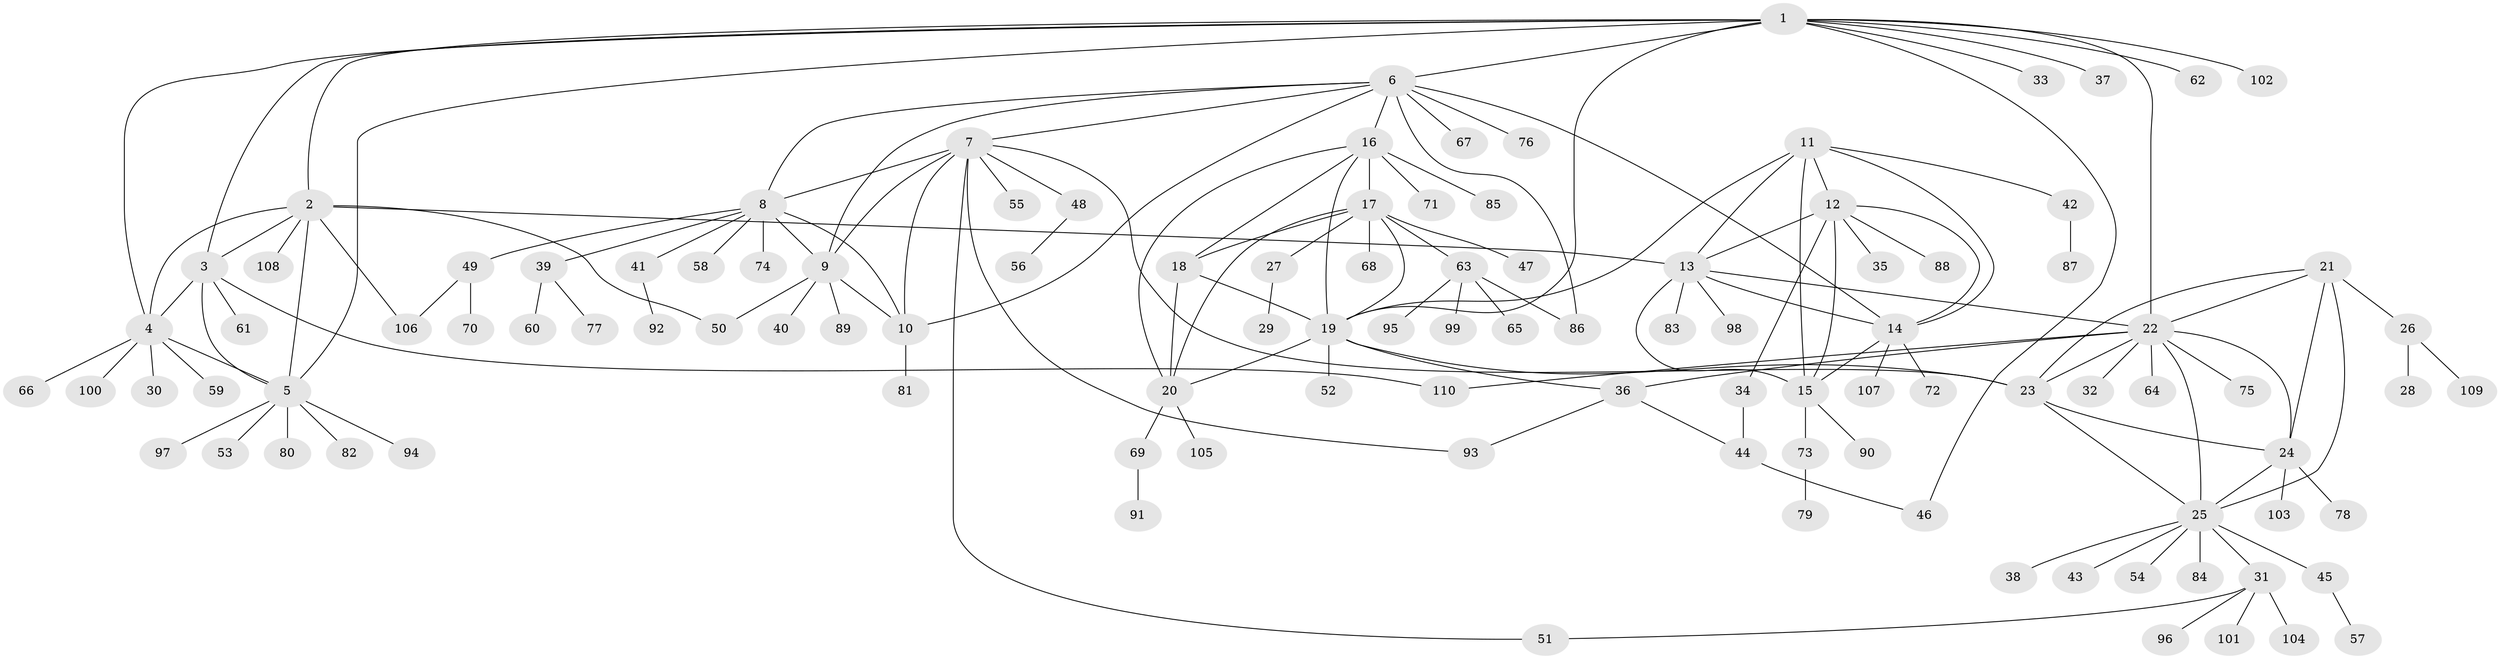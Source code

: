 // coarse degree distribution, {10: 0.023529411764705882, 7: 0.03529411764705882, 6: 0.03529411764705882, 12: 0.011764705882352941, 9: 0.03529411764705882, 4: 0.03529411764705882, 8: 0.023529411764705882, 5: 0.047058823529411764, 2: 0.09411764705882353, 1: 0.6470588235294118, 3: 0.011764705882352941}
// Generated by graph-tools (version 1.1) at 2025/42/03/06/25 10:42:11]
// undirected, 110 vertices, 154 edges
graph export_dot {
graph [start="1"]
  node [color=gray90,style=filled];
  1;
  2;
  3;
  4;
  5;
  6;
  7;
  8;
  9;
  10;
  11;
  12;
  13;
  14;
  15;
  16;
  17;
  18;
  19;
  20;
  21;
  22;
  23;
  24;
  25;
  26;
  27;
  28;
  29;
  30;
  31;
  32;
  33;
  34;
  35;
  36;
  37;
  38;
  39;
  40;
  41;
  42;
  43;
  44;
  45;
  46;
  47;
  48;
  49;
  50;
  51;
  52;
  53;
  54;
  55;
  56;
  57;
  58;
  59;
  60;
  61;
  62;
  63;
  64;
  65;
  66;
  67;
  68;
  69;
  70;
  71;
  72;
  73;
  74;
  75;
  76;
  77;
  78;
  79;
  80;
  81;
  82;
  83;
  84;
  85;
  86;
  87;
  88;
  89;
  90;
  91;
  92;
  93;
  94;
  95;
  96;
  97;
  98;
  99;
  100;
  101;
  102;
  103;
  104;
  105;
  106;
  107;
  108;
  109;
  110;
  1 -- 2;
  1 -- 3;
  1 -- 4;
  1 -- 5;
  1 -- 6;
  1 -- 19;
  1 -- 22;
  1 -- 33;
  1 -- 37;
  1 -- 46;
  1 -- 62;
  1 -- 102;
  2 -- 3;
  2 -- 4;
  2 -- 5;
  2 -- 13;
  2 -- 50;
  2 -- 106;
  2 -- 108;
  3 -- 4;
  3 -- 5;
  3 -- 61;
  3 -- 110;
  4 -- 5;
  4 -- 30;
  4 -- 59;
  4 -- 66;
  4 -- 100;
  5 -- 53;
  5 -- 80;
  5 -- 82;
  5 -- 94;
  5 -- 97;
  6 -- 7;
  6 -- 8;
  6 -- 9;
  6 -- 10;
  6 -- 14;
  6 -- 16;
  6 -- 67;
  6 -- 76;
  6 -- 86;
  7 -- 8;
  7 -- 9;
  7 -- 10;
  7 -- 23;
  7 -- 48;
  7 -- 51;
  7 -- 55;
  7 -- 93;
  8 -- 9;
  8 -- 10;
  8 -- 39;
  8 -- 41;
  8 -- 49;
  8 -- 58;
  8 -- 74;
  9 -- 10;
  9 -- 40;
  9 -- 50;
  9 -- 89;
  10 -- 81;
  11 -- 12;
  11 -- 13;
  11 -- 14;
  11 -- 15;
  11 -- 19;
  11 -- 42;
  12 -- 13;
  12 -- 14;
  12 -- 15;
  12 -- 34;
  12 -- 35;
  12 -- 88;
  13 -- 14;
  13 -- 15;
  13 -- 22;
  13 -- 83;
  13 -- 98;
  14 -- 15;
  14 -- 72;
  14 -- 107;
  15 -- 73;
  15 -- 90;
  16 -- 17;
  16 -- 18;
  16 -- 19;
  16 -- 20;
  16 -- 71;
  16 -- 85;
  17 -- 18;
  17 -- 19;
  17 -- 20;
  17 -- 27;
  17 -- 47;
  17 -- 63;
  17 -- 68;
  18 -- 19;
  18 -- 20;
  19 -- 20;
  19 -- 23;
  19 -- 36;
  19 -- 52;
  20 -- 69;
  20 -- 105;
  21 -- 22;
  21 -- 23;
  21 -- 24;
  21 -- 25;
  21 -- 26;
  22 -- 23;
  22 -- 24;
  22 -- 25;
  22 -- 32;
  22 -- 36;
  22 -- 64;
  22 -- 75;
  22 -- 110;
  23 -- 24;
  23 -- 25;
  24 -- 25;
  24 -- 78;
  24 -- 103;
  25 -- 31;
  25 -- 38;
  25 -- 43;
  25 -- 45;
  25 -- 54;
  25 -- 84;
  26 -- 28;
  26 -- 109;
  27 -- 29;
  31 -- 51;
  31 -- 96;
  31 -- 101;
  31 -- 104;
  34 -- 44;
  36 -- 44;
  36 -- 93;
  39 -- 60;
  39 -- 77;
  41 -- 92;
  42 -- 87;
  44 -- 46;
  45 -- 57;
  48 -- 56;
  49 -- 70;
  49 -- 106;
  63 -- 65;
  63 -- 86;
  63 -- 95;
  63 -- 99;
  69 -- 91;
  73 -- 79;
}
